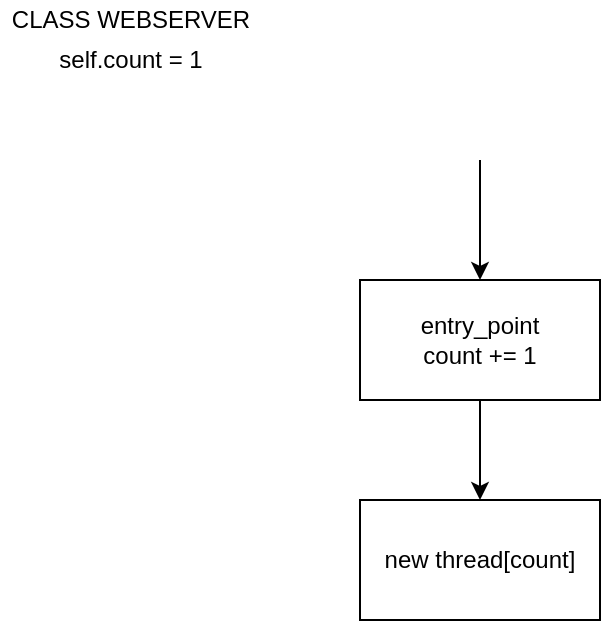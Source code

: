 <mxfile version="16.5.6" type="device"><diagram id="Xn_6ByxmiaK7IkrkuzS6" name="Page-1"><mxGraphModel dx="1209" dy="626" grid="1" gridSize="10" guides="1" tooltips="1" connect="1" arrows="1" fold="1" page="1" pageScale="1" pageWidth="827" pageHeight="1169" math="0" shadow="0"><root><mxCell id="0"/><mxCell id="1" parent="0"/><mxCell id="GWqLt_mUF-PHXXzAhArt-6" style="edgeStyle=orthogonalEdgeStyle;rounded=0;orthogonalLoop=1;jettySize=auto;html=1;exitX=0.5;exitY=1;exitDx=0;exitDy=0;" edge="1" parent="1" source="GWqLt_mUF-PHXXzAhArt-1"><mxGeometry relative="1" as="geometry"><mxPoint x="250" y="280" as="targetPoint"/></mxGeometry></mxCell><mxCell id="GWqLt_mUF-PHXXzAhArt-1" value="entry_point&lt;br&gt;count += 1" style="rounded=0;whiteSpace=wrap;html=1;" vertex="1" parent="1"><mxGeometry x="190" y="170" width="120" height="60" as="geometry"/></mxCell><mxCell id="GWqLt_mUF-PHXXzAhArt-2" value="" style="endArrow=classic;html=1;rounded=0;entryX=0.5;entryY=0;entryDx=0;entryDy=0;" edge="1" parent="1" target="GWqLt_mUF-PHXXzAhArt-1"><mxGeometry width="50" height="50" relative="1" as="geometry"><mxPoint x="250" y="110" as="sourcePoint"/><mxPoint x="410" y="170" as="targetPoint"/></mxGeometry></mxCell><mxCell id="GWqLt_mUF-PHXXzAhArt-4" value="CLASS WEBSERVER" style="text;html=1;align=center;verticalAlign=middle;resizable=0;points=[];autosize=1;strokeColor=none;fillColor=none;" vertex="1" parent="1"><mxGeometry x="10" y="30" width="130" height="20" as="geometry"/></mxCell><mxCell id="GWqLt_mUF-PHXXzAhArt-5" value="self.count = 1" style="text;html=1;align=center;verticalAlign=middle;resizable=0;points=[];autosize=1;strokeColor=none;fillColor=none;" vertex="1" parent="1"><mxGeometry x="30" y="50" width="90" height="20" as="geometry"/></mxCell><mxCell id="GWqLt_mUF-PHXXzAhArt-7" value="new thread[count]" style="rounded=0;whiteSpace=wrap;html=1;" vertex="1" parent="1"><mxGeometry x="190" y="280" width="120" height="60" as="geometry"/></mxCell></root></mxGraphModel></diagram></mxfile>